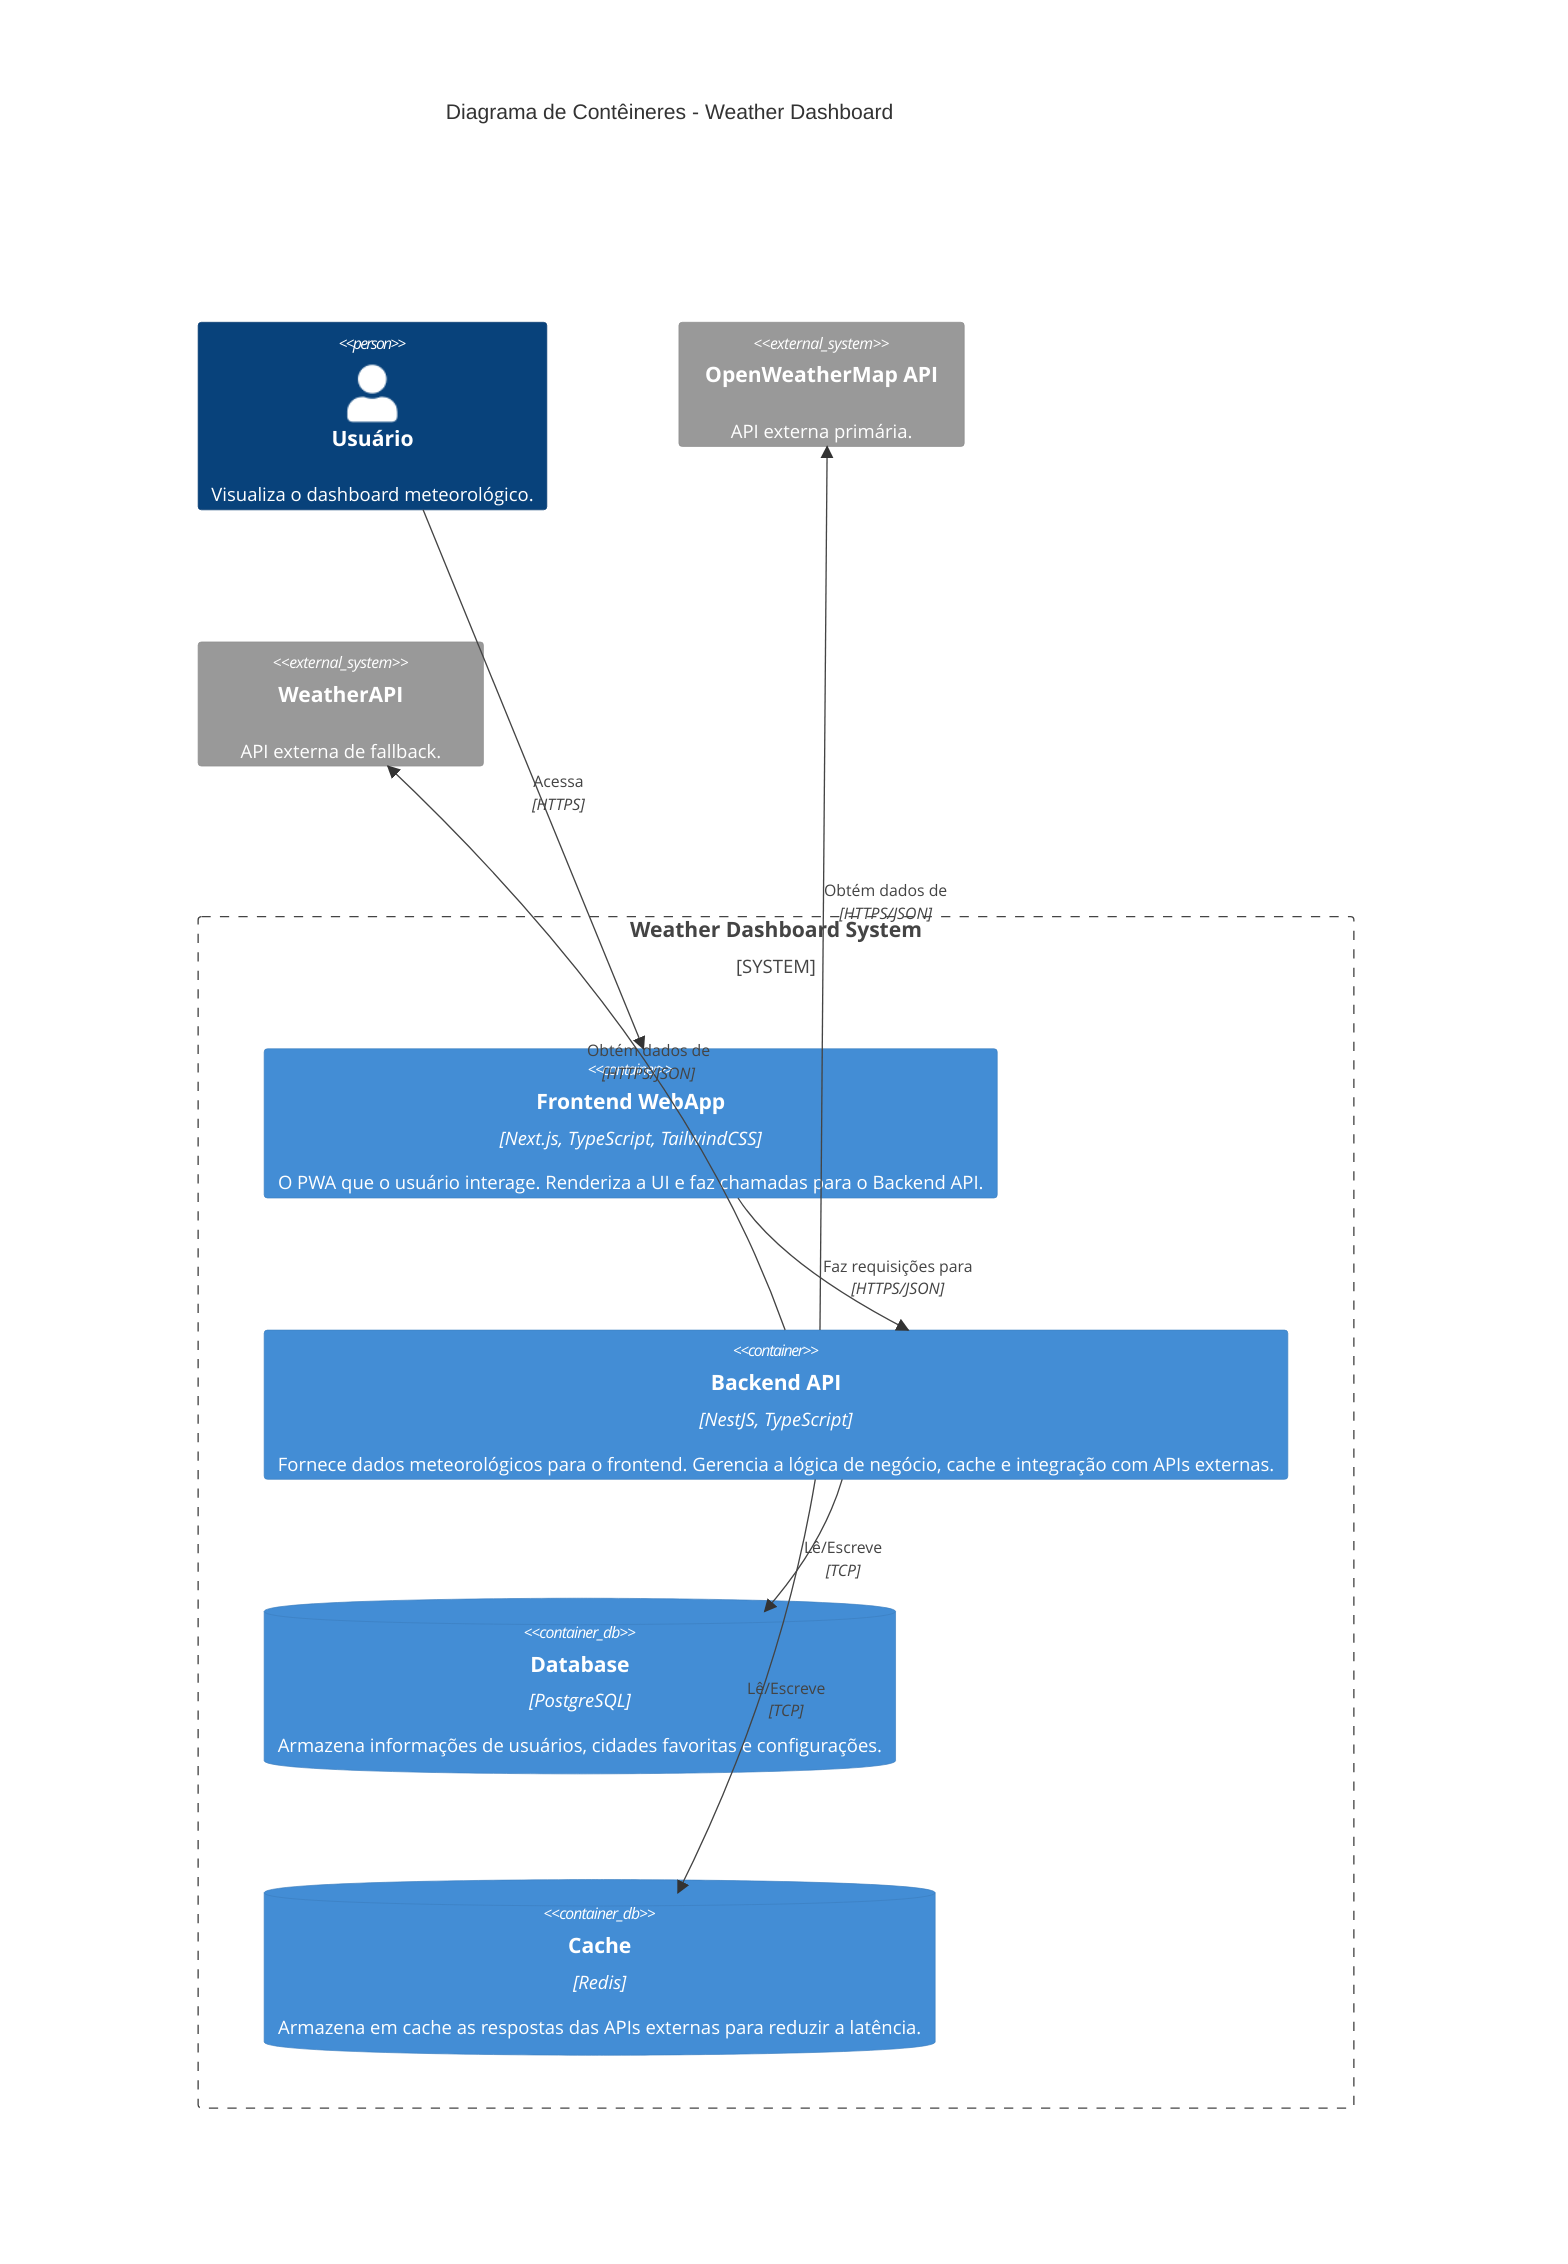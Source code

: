 C4Container
    title Diagrama de Contêineres - Weather Dashboard

    Person(user, "Usuário", "Visualiza o dashboard meteorológico.")

    System_Boundary(c1, "Weather Dashboard System") {
        Container(frontend, "Frontend WebApp", "Next.js, TypeScript, TailwindCSS", "O PWA que o usuário interage. Renderiza a UI e faz chamadas para o Backend API.")
        Container(backend, "Backend API", "NestJS, TypeScript", "Fornece dados meteorológicos para o frontend. Gerencia a lógica de negócio, cache e integração com APIs externas.")
        ContainerDb(database, "Database", "PostgreSQL", "Armazena informações de usuários, cidades favoritas e configurações.")
        ContainerDb(cache, "Cache", "Redis", "Armazena em cache as respostas das APIs externas para reduzir a latência.")
    }

    System_Ext(open_weather_api, "OpenWeatherMap API", "API externa primária.")
    System_Ext(weather_api, "WeatherAPI", "API externa de fallback.")

    Rel(user, frontend, "Acessa", "HTTPS")
    Rel(frontend, backend, "Faz requisições para", "HTTPS/JSON")
    Rel(backend, cache, "Lê/Escreve", "TCP")
    Rel(backend, database, "Lê/Escreve", "TCP")
    Rel(backend, open_weather_api, "Obtém dados de", "HTTPS/JSON")
    Rel(backend, weather_api, "Obtém dados de", "HTTPS/JSON")
